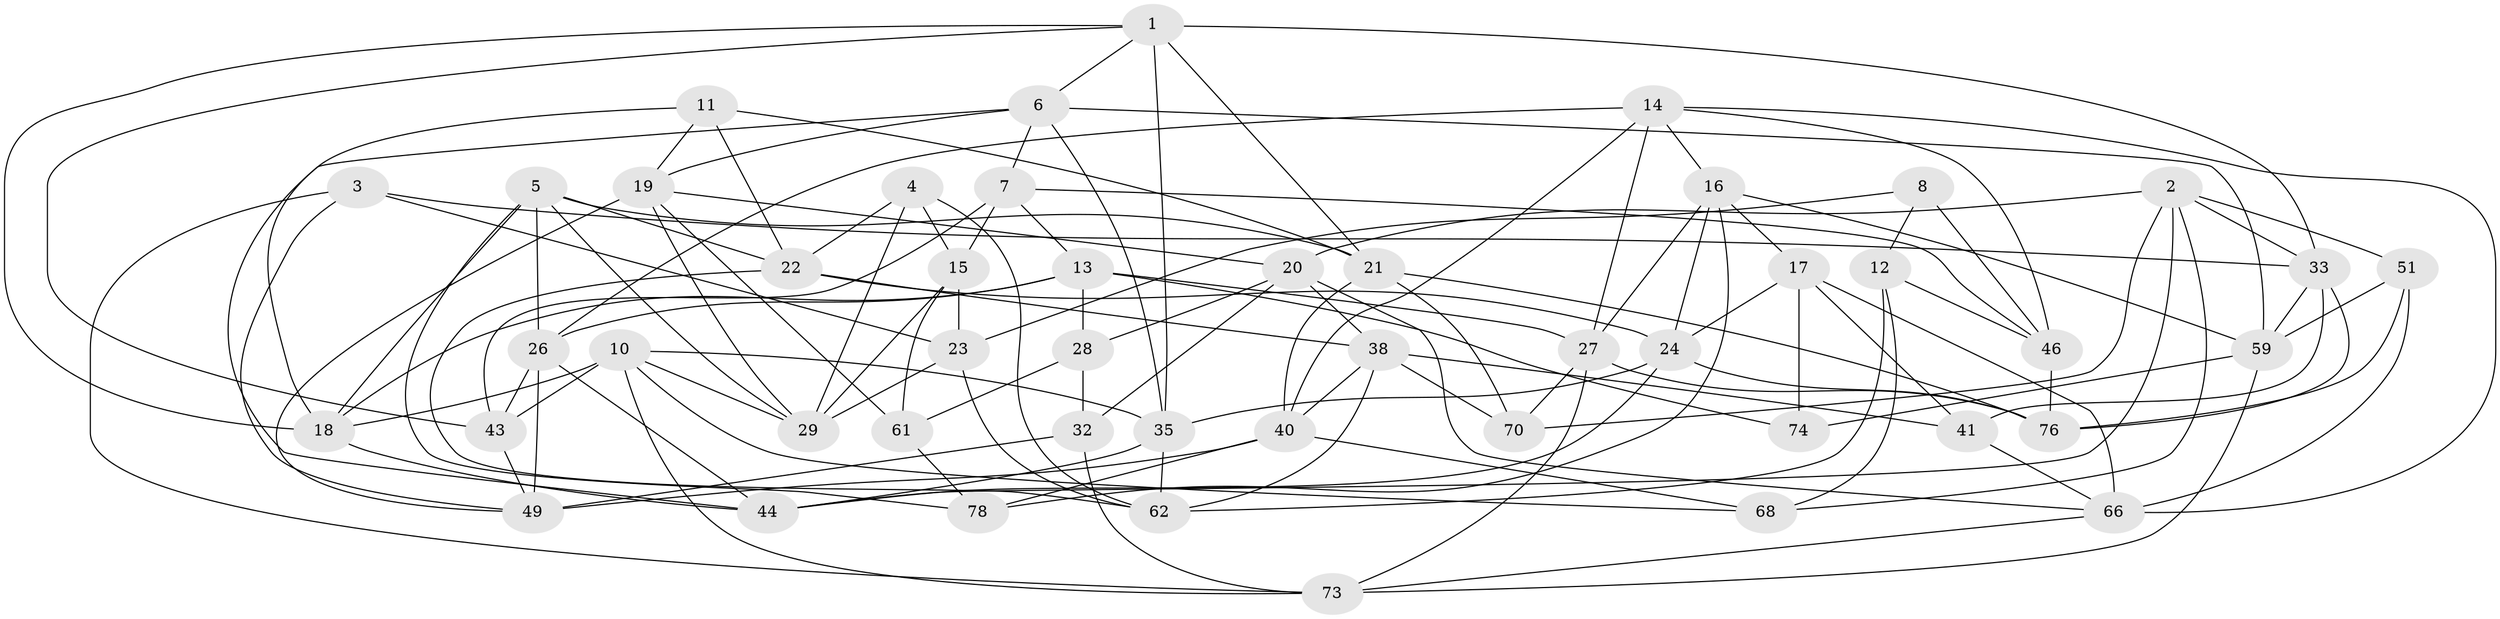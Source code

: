 // original degree distribution, {4: 1.0}
// Generated by graph-tools (version 1.1) at 2025/42/03/06/25 10:42:23]
// undirected, 48 vertices, 126 edges
graph export_dot {
graph [start="1"]
  node [color=gray90,style=filled];
  1 [super="+47"];
  2 [super="+9"];
  3;
  4;
  5 [super="+65"];
  6 [super="+55"];
  7 [super="+25"];
  8;
  10 [super="+48"];
  11;
  12;
  13 [super="+77"];
  14 [super="+36"];
  15 [super="+42"];
  16 [super="+30"];
  17 [super="+39"];
  18 [super="+50"];
  19 [super="+34"];
  20 [super="+54"];
  21 [super="+31"];
  22 [super="+57"];
  23 [super="+37"];
  24 [super="+58"];
  26 [super="+79"];
  27 [super="+63"];
  28;
  29 [super="+67"];
  32;
  33 [super="+56"];
  35 [super="+72"];
  38 [super="+60"];
  40 [super="+45"];
  41;
  43 [super="+64"];
  44 [super="+53"];
  46 [super="+52"];
  49 [super="+80"];
  51;
  59 [super="+71"];
  61;
  62 [super="+69"];
  66 [super="+81"];
  68;
  70;
  73 [super="+75"];
  74;
  76 [super="+82"];
  78;
  1 -- 33;
  1 -- 21;
  1 -- 6;
  1 -- 18;
  1 -- 35;
  1 -- 43;
  2 -- 68;
  2 -- 44;
  2 -- 51;
  2 -- 20;
  2 -- 70;
  2 -- 33;
  3 -- 23;
  3 -- 49;
  3 -- 73;
  3 -- 33;
  4 -- 15;
  4 -- 62;
  4 -- 29;
  4 -- 22;
  5 -- 78;
  5 -- 22;
  5 -- 26;
  5 -- 18;
  5 -- 21;
  5 -- 29;
  6 -- 7;
  6 -- 59;
  6 -- 35;
  6 -- 19;
  6 -- 44;
  7 -- 43 [weight=2];
  7 -- 15;
  7 -- 46;
  7 -- 13;
  8 -- 12;
  8 -- 46 [weight=2];
  8 -- 23;
  10 -- 35;
  10 -- 68;
  10 -- 18;
  10 -- 73;
  10 -- 29;
  10 -- 43;
  11 -- 18;
  11 -- 21;
  11 -- 19;
  11 -- 22;
  12 -- 46;
  12 -- 62;
  12 -- 68;
  13 -- 27;
  13 -- 74;
  13 -- 18;
  13 -- 26;
  13 -- 28;
  14 -- 40;
  14 -- 46;
  14 -- 26;
  14 -- 27;
  14 -- 16;
  14 -- 66;
  15 -- 23 [weight=2];
  15 -- 61;
  15 -- 29;
  16 -- 17;
  16 -- 59;
  16 -- 78;
  16 -- 27;
  16 -- 24;
  17 -- 74 [weight=2];
  17 -- 24;
  17 -- 41;
  17 -- 66;
  18 -- 44;
  19 -- 29;
  19 -- 61;
  19 -- 49;
  19 -- 20;
  20 -- 32;
  20 -- 38;
  20 -- 28;
  20 -- 66;
  21 -- 76;
  21 -- 40;
  21 -- 70;
  22 -- 62;
  22 -- 38;
  22 -- 24;
  23 -- 29;
  23 -- 62;
  24 -- 35;
  24 -- 44;
  24 -- 76;
  26 -- 43;
  26 -- 44;
  26 -- 49;
  27 -- 70;
  27 -- 76;
  27 -- 73;
  28 -- 32;
  28 -- 61;
  32 -- 49;
  32 -- 73;
  33 -- 59;
  33 -- 41;
  33 -- 76;
  35 -- 44;
  35 -- 62;
  38 -- 40;
  38 -- 62;
  38 -- 41;
  38 -- 70;
  40 -- 49;
  40 -- 68;
  40 -- 78;
  41 -- 66;
  43 -- 49;
  46 -- 76;
  51 -- 59;
  51 -- 66;
  51 -- 76;
  59 -- 74;
  59 -- 73;
  61 -- 78;
  66 -- 73;
}
